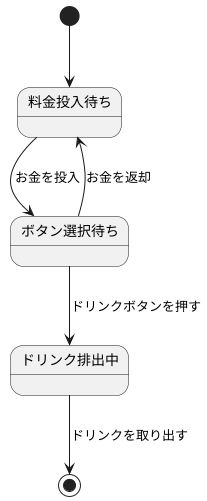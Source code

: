 @startuml 自販機

[*] --> 料金投入待ち

料金投入待ち --> ボタン選択待ち : お金を投入

ボタン選択待ち --> 料金投入待ち : お金を返却
ボタン選択待ち --> ドリンク排出中 : ドリンクボタンを押す

ドリンク排出中 --> [*] : ドリンクを取り出す

@enduml
